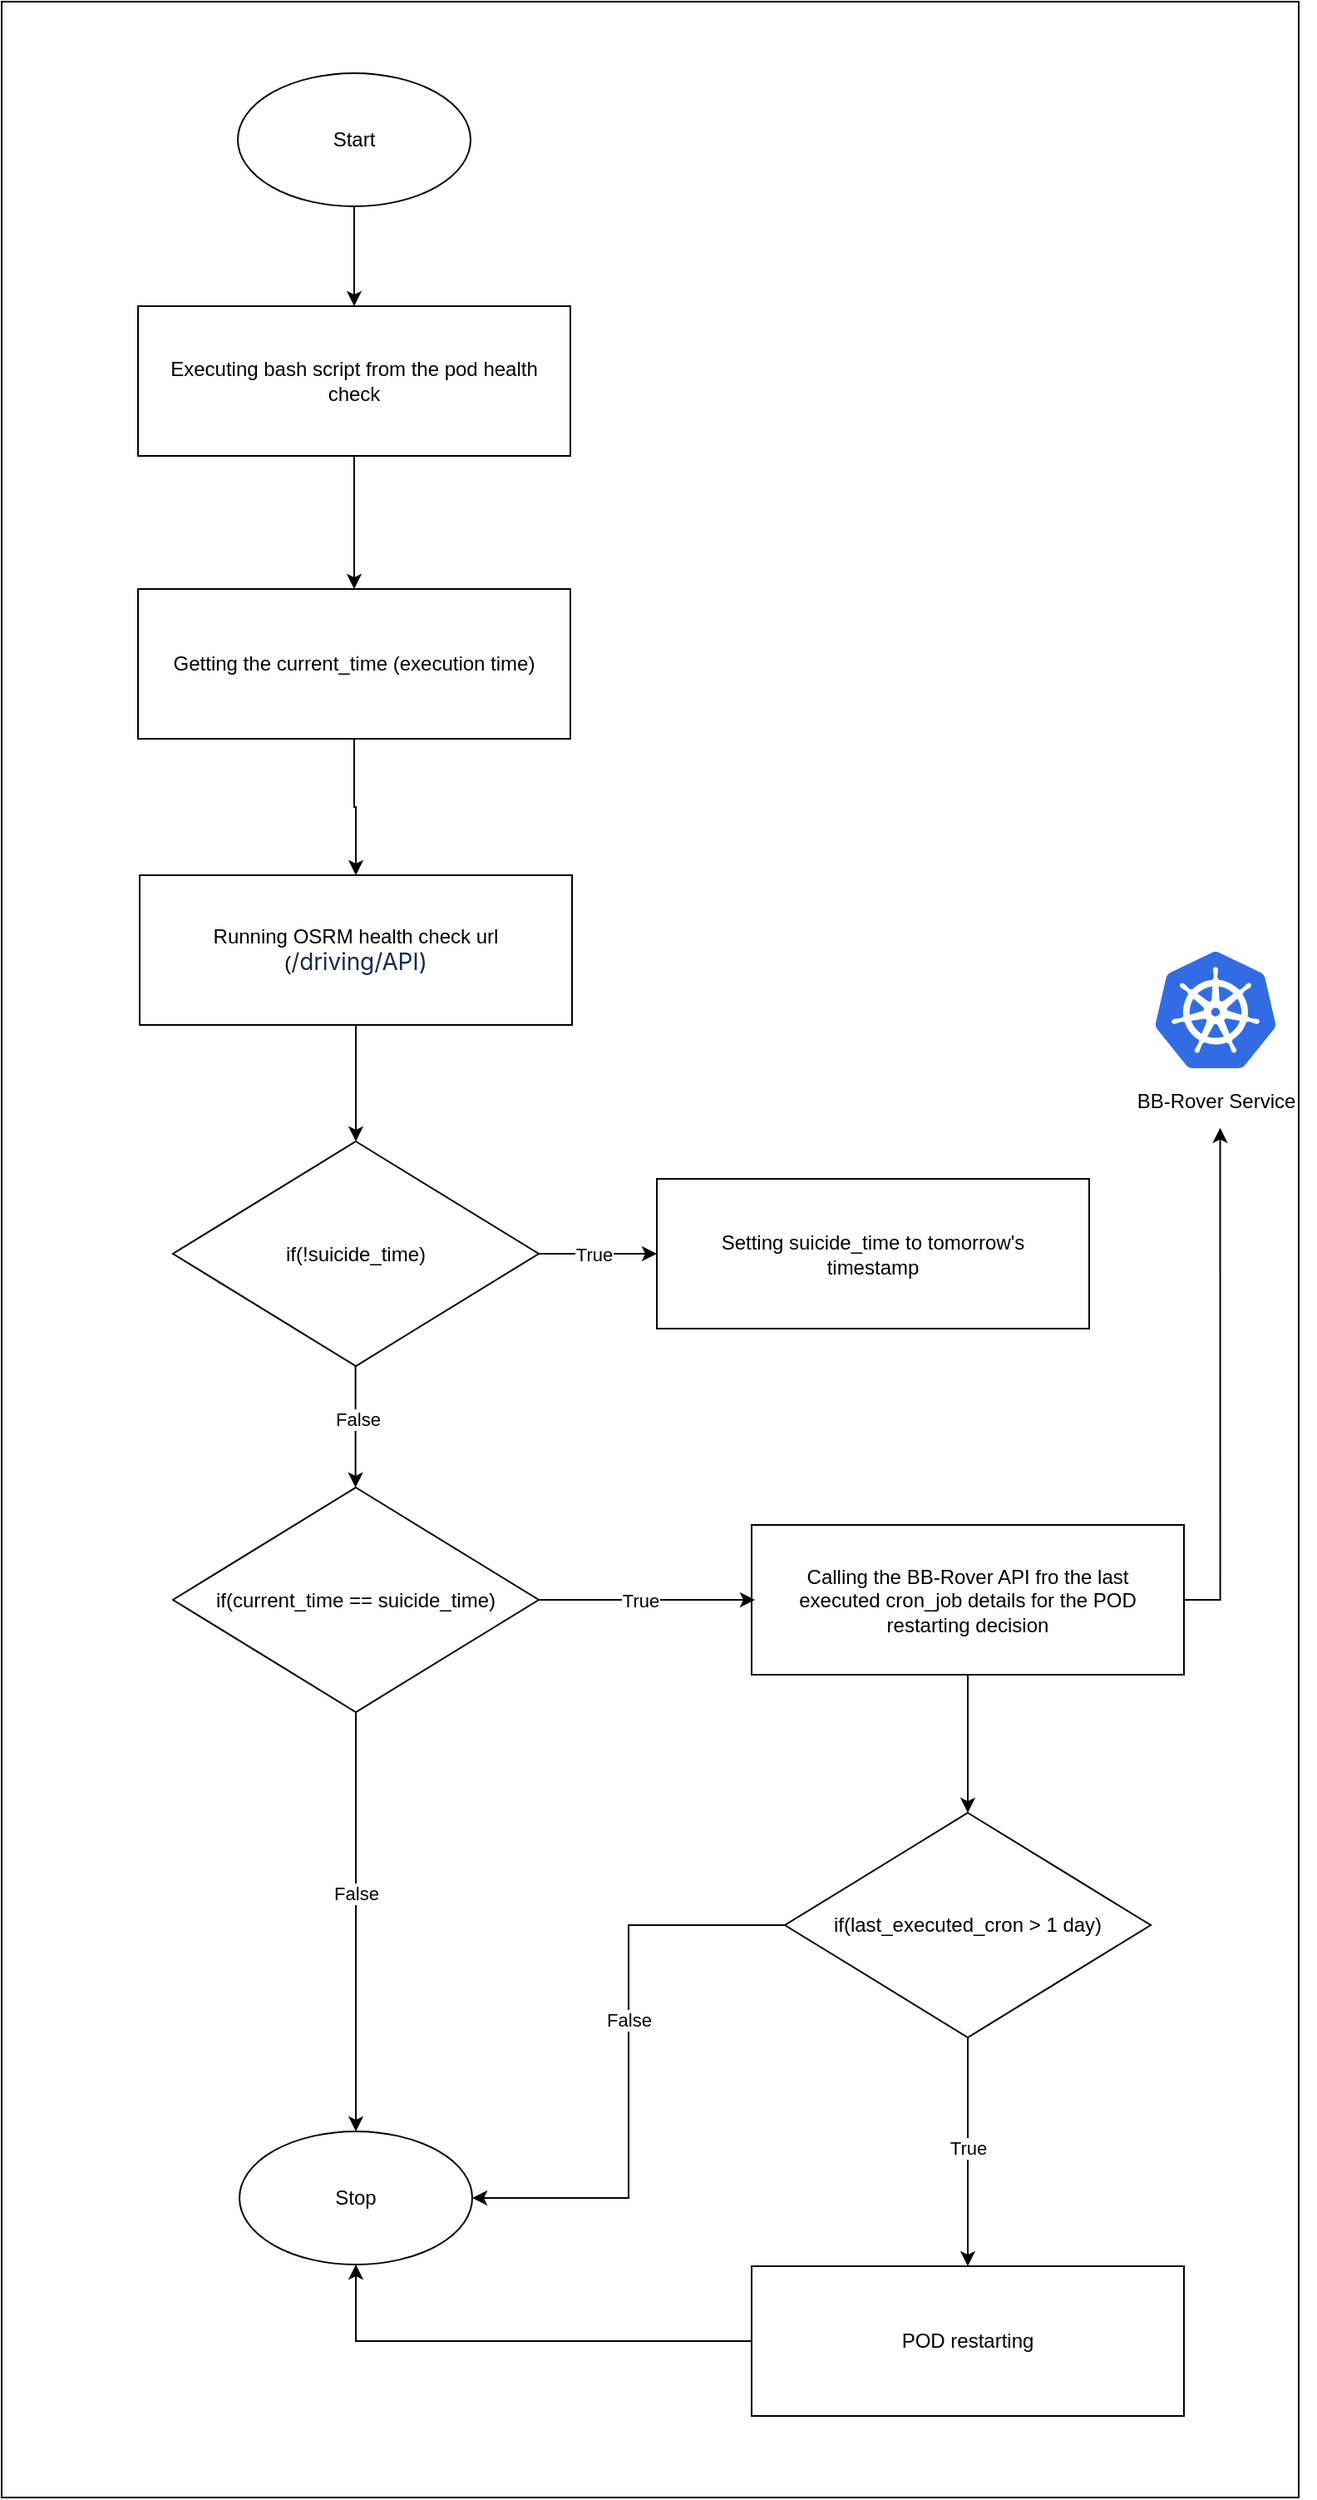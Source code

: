 <mxfile version="24.8.3">
  <diagram name="Page-1" id="KuWOhq276ija0KVuG3lu">
    <mxGraphModel dx="2053" dy="1080" grid="1" gridSize="10" guides="1" tooltips="1" connect="1" arrows="1" fold="1" page="1" pageScale="1" pageWidth="827" pageHeight="1169" math="0" shadow="0">
      <root>
        <mxCell id="0" />
        <mxCell id="1" parent="0" />
        <mxCell id="NSDBOYg2I7vT8SDhN7Sm-40" value="" style="edgeStyle=orthogonalEdgeStyle;rounded=0;orthogonalLoop=1;jettySize=auto;html=1;" edge="1" parent="1" source="NSDBOYg2I7vT8SDhN7Sm-38" target="NSDBOYg2I7vT8SDhN7Sm-39">
          <mxGeometry relative="1" as="geometry" />
        </mxCell>
        <mxCell id="NSDBOYg2I7vT8SDhN7Sm-38" value="Start" style="ellipse;whiteSpace=wrap;html=1;fillColor=none;" vertex="1" parent="1">
          <mxGeometry x="162" y="63" width="140" height="80" as="geometry" />
        </mxCell>
        <mxCell id="NSDBOYg2I7vT8SDhN7Sm-43" value="" style="edgeStyle=orthogonalEdgeStyle;rounded=0;orthogonalLoop=1;jettySize=auto;html=1;" edge="1" parent="1" source="NSDBOYg2I7vT8SDhN7Sm-39">
          <mxGeometry relative="1" as="geometry">
            <mxPoint x="232.0" y="373" as="targetPoint" />
          </mxGeometry>
        </mxCell>
        <mxCell id="NSDBOYg2I7vT8SDhN7Sm-39" value="" style="whiteSpace=wrap;html=1;fillColor=none;" vertex="1" parent="1">
          <mxGeometry x="102" y="203" width="260" height="90" as="geometry" />
        </mxCell>
        <mxCell id="NSDBOYg2I7vT8SDhN7Sm-41" value="Executing bash script from the pod health check" style="text;html=1;align=center;verticalAlign=middle;whiteSpace=wrap;rounded=0;" vertex="1" parent="1">
          <mxGeometry x="112" y="213" width="240" height="70" as="geometry" />
        </mxCell>
        <mxCell id="NSDBOYg2I7vT8SDhN7Sm-102" style="edgeStyle=orthogonalEdgeStyle;rounded=0;orthogonalLoop=1;jettySize=auto;html=1;exitX=0.5;exitY=1;exitDx=0;exitDy=0;" edge="1" parent="1" source="NSDBOYg2I7vT8SDhN7Sm-45" target="NSDBOYg2I7vT8SDhN7Sm-100">
          <mxGeometry relative="1" as="geometry" />
        </mxCell>
        <mxCell id="NSDBOYg2I7vT8SDhN7Sm-45" value="" style="whiteSpace=wrap;html=1;fillColor=none;" vertex="1" parent="1">
          <mxGeometry x="102" y="373" width="260" height="90" as="geometry" />
        </mxCell>
        <mxCell id="NSDBOYg2I7vT8SDhN7Sm-46" value="Getting the current_time (execution time)" style="text;html=1;align=center;verticalAlign=middle;whiteSpace=wrap;rounded=0;" vertex="1" parent="1">
          <mxGeometry x="112" y="383" width="240" height="70" as="geometry" />
        </mxCell>
        <mxCell id="NSDBOYg2I7vT8SDhN7Sm-53" value="" style="edgeStyle=orthogonalEdgeStyle;rounded=0;orthogonalLoop=1;jettySize=auto;html=1;" edge="1" parent="1" source="NSDBOYg2I7vT8SDhN7Sm-47">
          <mxGeometry relative="1" as="geometry">
            <mxPoint x="473" y="980.5" as="targetPoint" />
          </mxGeometry>
        </mxCell>
        <mxCell id="NSDBOYg2I7vT8SDhN7Sm-58" value="True" style="edgeLabel;html=1;align=center;verticalAlign=middle;resizable=0;points=[];" vertex="1" connectable="0" parent="NSDBOYg2I7vT8SDhN7Sm-53">
          <mxGeometry x="-0.075" relative="1" as="geometry">
            <mxPoint as="offset" />
          </mxGeometry>
        </mxCell>
        <mxCell id="NSDBOYg2I7vT8SDhN7Sm-76" style="edgeStyle=orthogonalEdgeStyle;rounded=0;orthogonalLoop=1;jettySize=auto;html=1;exitX=0.5;exitY=1;exitDx=0;exitDy=0;entryX=0.5;entryY=0;entryDx=0;entryDy=0;" edge="1" parent="1" source="NSDBOYg2I7vT8SDhN7Sm-47" target="NSDBOYg2I7vT8SDhN7Sm-59">
          <mxGeometry relative="1" as="geometry">
            <mxPoint x="233" y="1131" as="targetPoint" />
          </mxGeometry>
        </mxCell>
        <mxCell id="NSDBOYg2I7vT8SDhN7Sm-81" value="False" style="edgeLabel;html=1;align=center;verticalAlign=middle;resizable=0;points=[];" vertex="1" connectable="0" parent="NSDBOYg2I7vT8SDhN7Sm-76">
          <mxGeometry x="-0.139" relative="1" as="geometry">
            <mxPoint as="offset" />
          </mxGeometry>
        </mxCell>
        <mxCell id="NSDBOYg2I7vT8SDhN7Sm-47" value="if(current_time == suicide_time)" style="rhombus;whiteSpace=wrap;html=1;fillColor=none;" vertex="1" parent="1">
          <mxGeometry x="123" y="913" width="220" height="135" as="geometry" />
        </mxCell>
        <mxCell id="NSDBOYg2I7vT8SDhN7Sm-50" value="" style="image;sketch=0;aspect=fixed;html=1;points=[];align=center;fontSize=12;image=img/lib/mscae/Kubernetes.svg;" vertex="1" parent="1">
          <mxGeometry x="713.54" y="591" width="72.92" height="70" as="geometry" />
        </mxCell>
        <mxCell id="NSDBOYg2I7vT8SDhN7Sm-51" value="BB-Rover Service" style="text;html=1;align=center;verticalAlign=middle;resizable=0;points=[];autosize=1;strokeColor=none;fillColor=none;" vertex="1" parent="1">
          <mxGeometry x="690" y="666" width="120" height="30" as="geometry" />
        </mxCell>
        <mxCell id="NSDBOYg2I7vT8SDhN7Sm-62" style="edgeStyle=orthogonalEdgeStyle;rounded=0;orthogonalLoop=1;jettySize=auto;html=1;exitX=0.5;exitY=1;exitDx=0;exitDy=0;entryX=0.5;entryY=0;entryDx=0;entryDy=0;" edge="1" parent="1" source="NSDBOYg2I7vT8SDhN7Sm-54" target="NSDBOYg2I7vT8SDhN7Sm-61">
          <mxGeometry relative="1" as="geometry" />
        </mxCell>
        <mxCell id="NSDBOYg2I7vT8SDhN7Sm-54" value="" style="whiteSpace=wrap;html=1;fillColor=none;" vertex="1" parent="1">
          <mxGeometry x="471" y="935.5" width="260" height="90" as="geometry" />
        </mxCell>
        <mxCell id="NSDBOYg2I7vT8SDhN7Sm-55" value="Calling the BB-Rover API fro the last executed cron_job details for the POD restarting decision" style="text;html=1;align=center;verticalAlign=middle;whiteSpace=wrap;rounded=0;" vertex="1" parent="1">
          <mxGeometry x="481" y="945.5" width="240" height="70" as="geometry" />
        </mxCell>
        <mxCell id="NSDBOYg2I7vT8SDhN7Sm-59" value="Stop" style="ellipse;whiteSpace=wrap;html=1;fillColor=none;" vertex="1" parent="1">
          <mxGeometry x="163" y="1300" width="140" height="80" as="geometry" />
        </mxCell>
        <mxCell id="NSDBOYg2I7vT8SDhN7Sm-65" style="edgeStyle=orthogonalEdgeStyle;rounded=0;orthogonalLoop=1;jettySize=auto;html=1;exitX=0.5;exitY=1;exitDx=0;exitDy=0;entryX=0.5;entryY=0;entryDx=0;entryDy=0;" edge="1" parent="1" source="NSDBOYg2I7vT8SDhN7Sm-61" target="NSDBOYg2I7vT8SDhN7Sm-63">
          <mxGeometry relative="1" as="geometry" />
        </mxCell>
        <mxCell id="NSDBOYg2I7vT8SDhN7Sm-67" value="True" style="edgeLabel;html=1;align=center;verticalAlign=middle;resizable=0;points=[];" vertex="1" connectable="0" parent="NSDBOYg2I7vT8SDhN7Sm-65">
          <mxGeometry x="-0.037" relative="1" as="geometry">
            <mxPoint as="offset" />
          </mxGeometry>
        </mxCell>
        <mxCell id="NSDBOYg2I7vT8SDhN7Sm-78" style="edgeStyle=orthogonalEdgeStyle;rounded=0;orthogonalLoop=1;jettySize=auto;html=1;exitX=0;exitY=0.5;exitDx=0;exitDy=0;entryX=1;entryY=0.5;entryDx=0;entryDy=0;" edge="1" parent="1" source="NSDBOYg2I7vT8SDhN7Sm-61" target="NSDBOYg2I7vT8SDhN7Sm-59">
          <mxGeometry relative="1" as="geometry">
            <mxPoint x="240" y="1300" as="targetPoint" />
          </mxGeometry>
        </mxCell>
        <mxCell id="NSDBOYg2I7vT8SDhN7Sm-82" value="False" style="edgeLabel;html=1;align=center;verticalAlign=middle;resizable=0;points=[];" vertex="1" connectable="0" parent="NSDBOYg2I7vT8SDhN7Sm-78">
          <mxGeometry x="-0.145" relative="1" as="geometry">
            <mxPoint as="offset" />
          </mxGeometry>
        </mxCell>
        <mxCell id="NSDBOYg2I7vT8SDhN7Sm-61" value="if(last_executed_cron &amp;gt; 1 day)" style="rhombus;whiteSpace=wrap;html=1;fillColor=none;" vertex="1" parent="1">
          <mxGeometry x="491" y="1108.5" width="220" height="135" as="geometry" />
        </mxCell>
        <mxCell id="NSDBOYg2I7vT8SDhN7Sm-66" style="edgeStyle=orthogonalEdgeStyle;rounded=0;orthogonalLoop=1;jettySize=auto;html=1;exitX=0;exitY=0.5;exitDx=0;exitDy=0;entryX=0.5;entryY=1;entryDx=0;entryDy=0;" edge="1" parent="1" source="NSDBOYg2I7vT8SDhN7Sm-63" target="NSDBOYg2I7vT8SDhN7Sm-59">
          <mxGeometry relative="1" as="geometry" />
        </mxCell>
        <mxCell id="NSDBOYg2I7vT8SDhN7Sm-63" value="" style="whiteSpace=wrap;html=1;fillColor=none;" vertex="1" parent="1">
          <mxGeometry x="471" y="1381" width="260" height="90" as="geometry" />
        </mxCell>
        <mxCell id="NSDBOYg2I7vT8SDhN7Sm-64" value="POD restarting" style="text;html=1;align=center;verticalAlign=middle;whiteSpace=wrap;rounded=0;" vertex="1" parent="1">
          <mxGeometry x="481" y="1391" width="240" height="70" as="geometry" />
        </mxCell>
        <mxCell id="NSDBOYg2I7vT8SDhN7Sm-85" style="edgeStyle=orthogonalEdgeStyle;rounded=0;orthogonalLoop=1;jettySize=auto;html=1;exitX=0.5;exitY=1;exitDx=0;exitDy=0;entryX=0.5;entryY=0;entryDx=0;entryDy=0;" edge="1" parent="1">
          <mxGeometry relative="1" as="geometry">
            <mxPoint x="232.79" y="840" as="sourcePoint" />
            <mxPoint x="232.79" y="913.0" as="targetPoint" />
          </mxGeometry>
        </mxCell>
        <mxCell id="NSDBOYg2I7vT8SDhN7Sm-88" value="False" style="edgeLabel;html=1;align=center;verticalAlign=middle;resizable=0;points=[];" vertex="1" connectable="0" parent="NSDBOYg2I7vT8SDhN7Sm-85">
          <mxGeometry x="-0.138" y="1" relative="1" as="geometry">
            <mxPoint as="offset" />
          </mxGeometry>
        </mxCell>
        <mxCell id="NSDBOYg2I7vT8SDhN7Sm-93" style="edgeStyle=orthogonalEdgeStyle;rounded=0;orthogonalLoop=1;jettySize=auto;html=1;exitX=1;exitY=0.5;exitDx=0;exitDy=0;entryX=0;entryY=0.5;entryDx=0;entryDy=0;" edge="1" parent="1" source="NSDBOYg2I7vT8SDhN7Sm-84" target="NSDBOYg2I7vT8SDhN7Sm-91">
          <mxGeometry relative="1" as="geometry" />
        </mxCell>
        <mxCell id="NSDBOYg2I7vT8SDhN7Sm-94" value="True" style="edgeLabel;html=1;align=center;verticalAlign=middle;resizable=0;points=[];" vertex="1" connectable="0" parent="NSDBOYg2I7vT8SDhN7Sm-93">
          <mxGeometry x="-0.082" relative="1" as="geometry">
            <mxPoint as="offset" />
          </mxGeometry>
        </mxCell>
        <mxCell id="NSDBOYg2I7vT8SDhN7Sm-84" value="if(!suicide_time)" style="rhombus;whiteSpace=wrap;html=1;fillColor=none;" vertex="1" parent="1">
          <mxGeometry x="123" y="705" width="220" height="135" as="geometry" />
        </mxCell>
        <mxCell id="NSDBOYg2I7vT8SDhN7Sm-91" value="" style="whiteSpace=wrap;html=1;fillColor=none;" vertex="1" parent="1">
          <mxGeometry x="414" y="727.5" width="260" height="90" as="geometry" />
        </mxCell>
        <mxCell id="NSDBOYg2I7vT8SDhN7Sm-92" value="Setting suicide_time to tomorrow&#39;s timestamp" style="text;html=1;align=center;verticalAlign=middle;whiteSpace=wrap;rounded=0;" vertex="1" parent="1">
          <mxGeometry x="424" y="737.5" width="240" height="70" as="geometry" />
        </mxCell>
        <mxCell id="NSDBOYg2I7vT8SDhN7Sm-99" style="edgeStyle=orthogonalEdgeStyle;rounded=0;orthogonalLoop=1;jettySize=auto;html=1;exitX=1;exitY=0.5;exitDx=0;exitDy=0;entryX=0.523;entryY=1.029;entryDx=0;entryDy=0;entryPerimeter=0;" edge="1" parent="1" source="NSDBOYg2I7vT8SDhN7Sm-54" target="NSDBOYg2I7vT8SDhN7Sm-51">
          <mxGeometry relative="1" as="geometry" />
        </mxCell>
        <mxCell id="NSDBOYg2I7vT8SDhN7Sm-103" style="edgeStyle=orthogonalEdgeStyle;rounded=0;orthogonalLoop=1;jettySize=auto;html=1;exitX=0.5;exitY=1;exitDx=0;exitDy=0;entryX=0.5;entryY=0;entryDx=0;entryDy=0;" edge="1" parent="1" source="NSDBOYg2I7vT8SDhN7Sm-100" target="NSDBOYg2I7vT8SDhN7Sm-84">
          <mxGeometry relative="1" as="geometry" />
        </mxCell>
        <mxCell id="NSDBOYg2I7vT8SDhN7Sm-100" value="" style="whiteSpace=wrap;html=1;fillColor=none;" vertex="1" parent="1">
          <mxGeometry x="103" y="545" width="260" height="90" as="geometry" />
        </mxCell>
        <mxCell id="NSDBOYg2I7vT8SDhN7Sm-101" value="Running OSRM health check url&lt;div&gt;(&lt;span style=&quot;background-color: rgb(255, 255, 255); color: rgb(23, 43, 77); font-family: -apple-system, BlinkMacSystemFont, &amp;quot;Segoe UI&amp;quot;, Roboto, Oxygen, Ubuntu, &amp;quot;Fira Sans&amp;quot;, &amp;quot;Droid Sans&amp;quot;, &amp;quot;Helvetica Neue&amp;quot;, sans-serif; font-size: 14px; letter-spacing: -0.07px; text-align: start; white-space-collapse: preserve;&quot;&gt;/driving/API)&lt;/span&gt;&lt;/div&gt;" style="text;html=1;align=center;verticalAlign=middle;whiteSpace=wrap;rounded=0;" vertex="1" parent="1">
          <mxGeometry x="113" y="555" width="240" height="70" as="geometry" />
        </mxCell>
        <mxCell id="NSDBOYg2I7vT8SDhN7Sm-104" value="" style="rounded=0;whiteSpace=wrap;html=1;fillColor=none;" vertex="1" parent="1">
          <mxGeometry x="20" y="20" width="780" height="1500" as="geometry" />
        </mxCell>
      </root>
    </mxGraphModel>
  </diagram>
</mxfile>
